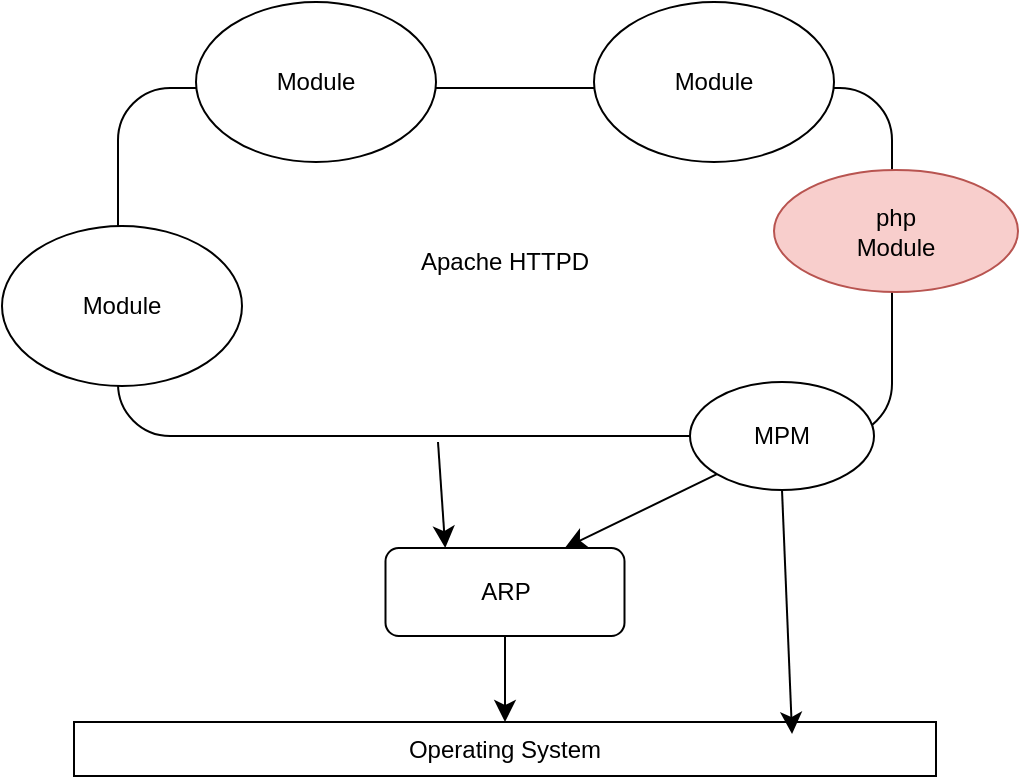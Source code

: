 <mxfile version="25.0.3">
  <diagram name="第 1 页" id="gL-yGnC1VkbeatQo6Rhx">
    <mxGraphModel dx="1105" dy="489" grid="0" gridSize="10" guides="1" tooltips="1" connect="1" arrows="1" fold="1" page="0" pageScale="1" pageWidth="827" pageHeight="1169" math="0" shadow="0">
      <root>
        <mxCell id="0" />
        <mxCell id="1" parent="0" />
        <mxCell id="Fowf6OnXWY8QY2ifYigT-1" value="Apache HTTPD" style="rounded=1;whiteSpace=wrap;html=1;" vertex="1" parent="1">
          <mxGeometry x="-6" y="127" width="387" height="174" as="geometry" />
        </mxCell>
        <mxCell id="Fowf6OnXWY8QY2ifYigT-2" value="Module" style="ellipse;whiteSpace=wrap;html=1;" vertex="1" parent="1">
          <mxGeometry x="33" y="84" width="120" height="80" as="geometry" />
        </mxCell>
        <mxCell id="Fowf6OnXWY8QY2ifYigT-3" value="Module" style="ellipse;whiteSpace=wrap;html=1;" vertex="1" parent="1">
          <mxGeometry x="232" y="84" width="120" height="80" as="geometry" />
        </mxCell>
        <mxCell id="Fowf6OnXWY8QY2ifYigT-4" value="Module" style="ellipse;whiteSpace=wrap;html=1;" vertex="1" parent="1">
          <mxGeometry x="-64" y="196" width="120" height="80" as="geometry" />
        </mxCell>
        <mxCell id="Fowf6OnXWY8QY2ifYigT-5" value="php&lt;br&gt;Module" style="ellipse;whiteSpace=wrap;html=1;fillColor=#f8cecc;strokeColor=#b85450;" vertex="1" parent="1">
          <mxGeometry x="322" y="168" width="122" height="61" as="geometry" />
        </mxCell>
        <mxCell id="Fowf6OnXWY8QY2ifYigT-6" value="MPM" style="ellipse;whiteSpace=wrap;html=1;" vertex="1" parent="1">
          <mxGeometry x="280" y="274" width="92" height="54" as="geometry" />
        </mxCell>
        <mxCell id="Fowf6OnXWY8QY2ifYigT-7" value="ARP" style="rounded=1;whiteSpace=wrap;html=1;" vertex="1" parent="1">
          <mxGeometry x="127.75" y="357" width="119.5" height="44" as="geometry" />
        </mxCell>
        <mxCell id="Fowf6OnXWY8QY2ifYigT-8" value="Operating System" style="rounded=0;whiteSpace=wrap;html=1;" vertex="1" parent="1">
          <mxGeometry x="-28" y="444" width="431" height="27" as="geometry" />
        </mxCell>
        <mxCell id="Fowf6OnXWY8QY2ifYigT-9" value="" style="endArrow=classic;html=1;rounded=0;fontSize=12;startSize=8;endSize=8;curved=1;entryX=0.25;entryY=0;entryDx=0;entryDy=0;" edge="1" parent="1" target="Fowf6OnXWY8QY2ifYigT-7">
          <mxGeometry width="50" height="50" relative="1" as="geometry">
            <mxPoint x="154" y="304" as="sourcePoint" />
            <mxPoint x="204" y="254" as="targetPoint" />
          </mxGeometry>
        </mxCell>
        <mxCell id="Fowf6OnXWY8QY2ifYigT-10" value="" style="endArrow=classic;html=1;rounded=0;fontSize=12;startSize=8;endSize=8;curved=1;exitX=0;exitY=1;exitDx=0;exitDy=0;entryX=0.75;entryY=0;entryDx=0;entryDy=0;" edge="1" parent="1" source="Fowf6OnXWY8QY2ifYigT-6" target="Fowf6OnXWY8QY2ifYigT-7">
          <mxGeometry width="50" height="50" relative="1" as="geometry">
            <mxPoint x="154" y="304" as="sourcePoint" />
            <mxPoint x="204" y="254" as="targetPoint" />
          </mxGeometry>
        </mxCell>
        <mxCell id="Fowf6OnXWY8QY2ifYigT-11" value="" style="endArrow=classic;html=1;rounded=0;fontSize=12;startSize=8;endSize=8;curved=1;exitX=0.5;exitY=1;exitDx=0;exitDy=0;entryX=0.833;entryY=0.222;entryDx=0;entryDy=0;entryPerimeter=0;" edge="1" parent="1" source="Fowf6OnXWY8QY2ifYigT-6" target="Fowf6OnXWY8QY2ifYigT-8">
          <mxGeometry width="50" height="50" relative="1" as="geometry">
            <mxPoint x="154" y="304" as="sourcePoint" />
            <mxPoint x="204" y="254" as="targetPoint" />
          </mxGeometry>
        </mxCell>
        <mxCell id="Fowf6OnXWY8QY2ifYigT-12" value="" style="endArrow=classic;html=1;rounded=0;fontSize=12;startSize=8;endSize=8;curved=1;exitX=0.5;exitY=1;exitDx=0;exitDy=0;entryX=0.5;entryY=0;entryDx=0;entryDy=0;" edge="1" parent="1" source="Fowf6OnXWY8QY2ifYigT-7" target="Fowf6OnXWY8QY2ifYigT-8">
          <mxGeometry width="50" height="50" relative="1" as="geometry">
            <mxPoint x="154" y="304" as="sourcePoint" />
            <mxPoint x="204" y="254" as="targetPoint" />
          </mxGeometry>
        </mxCell>
      </root>
    </mxGraphModel>
  </diagram>
</mxfile>
